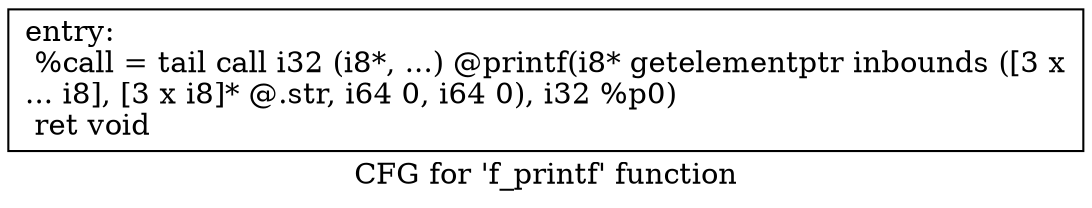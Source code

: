 digraph "CFG for 'f_printf' function" {
	label="CFG for 'f_printf' function";

	Node0x56152647d060 [shape=record,label="{entry:\l  %call = tail call i32 (i8*, ...) @printf(i8* getelementptr inbounds ([3 x\l... i8], [3 x i8]* @.str, i64 0, i64 0), i32 %p0)\l  ret void\l}"];
}
